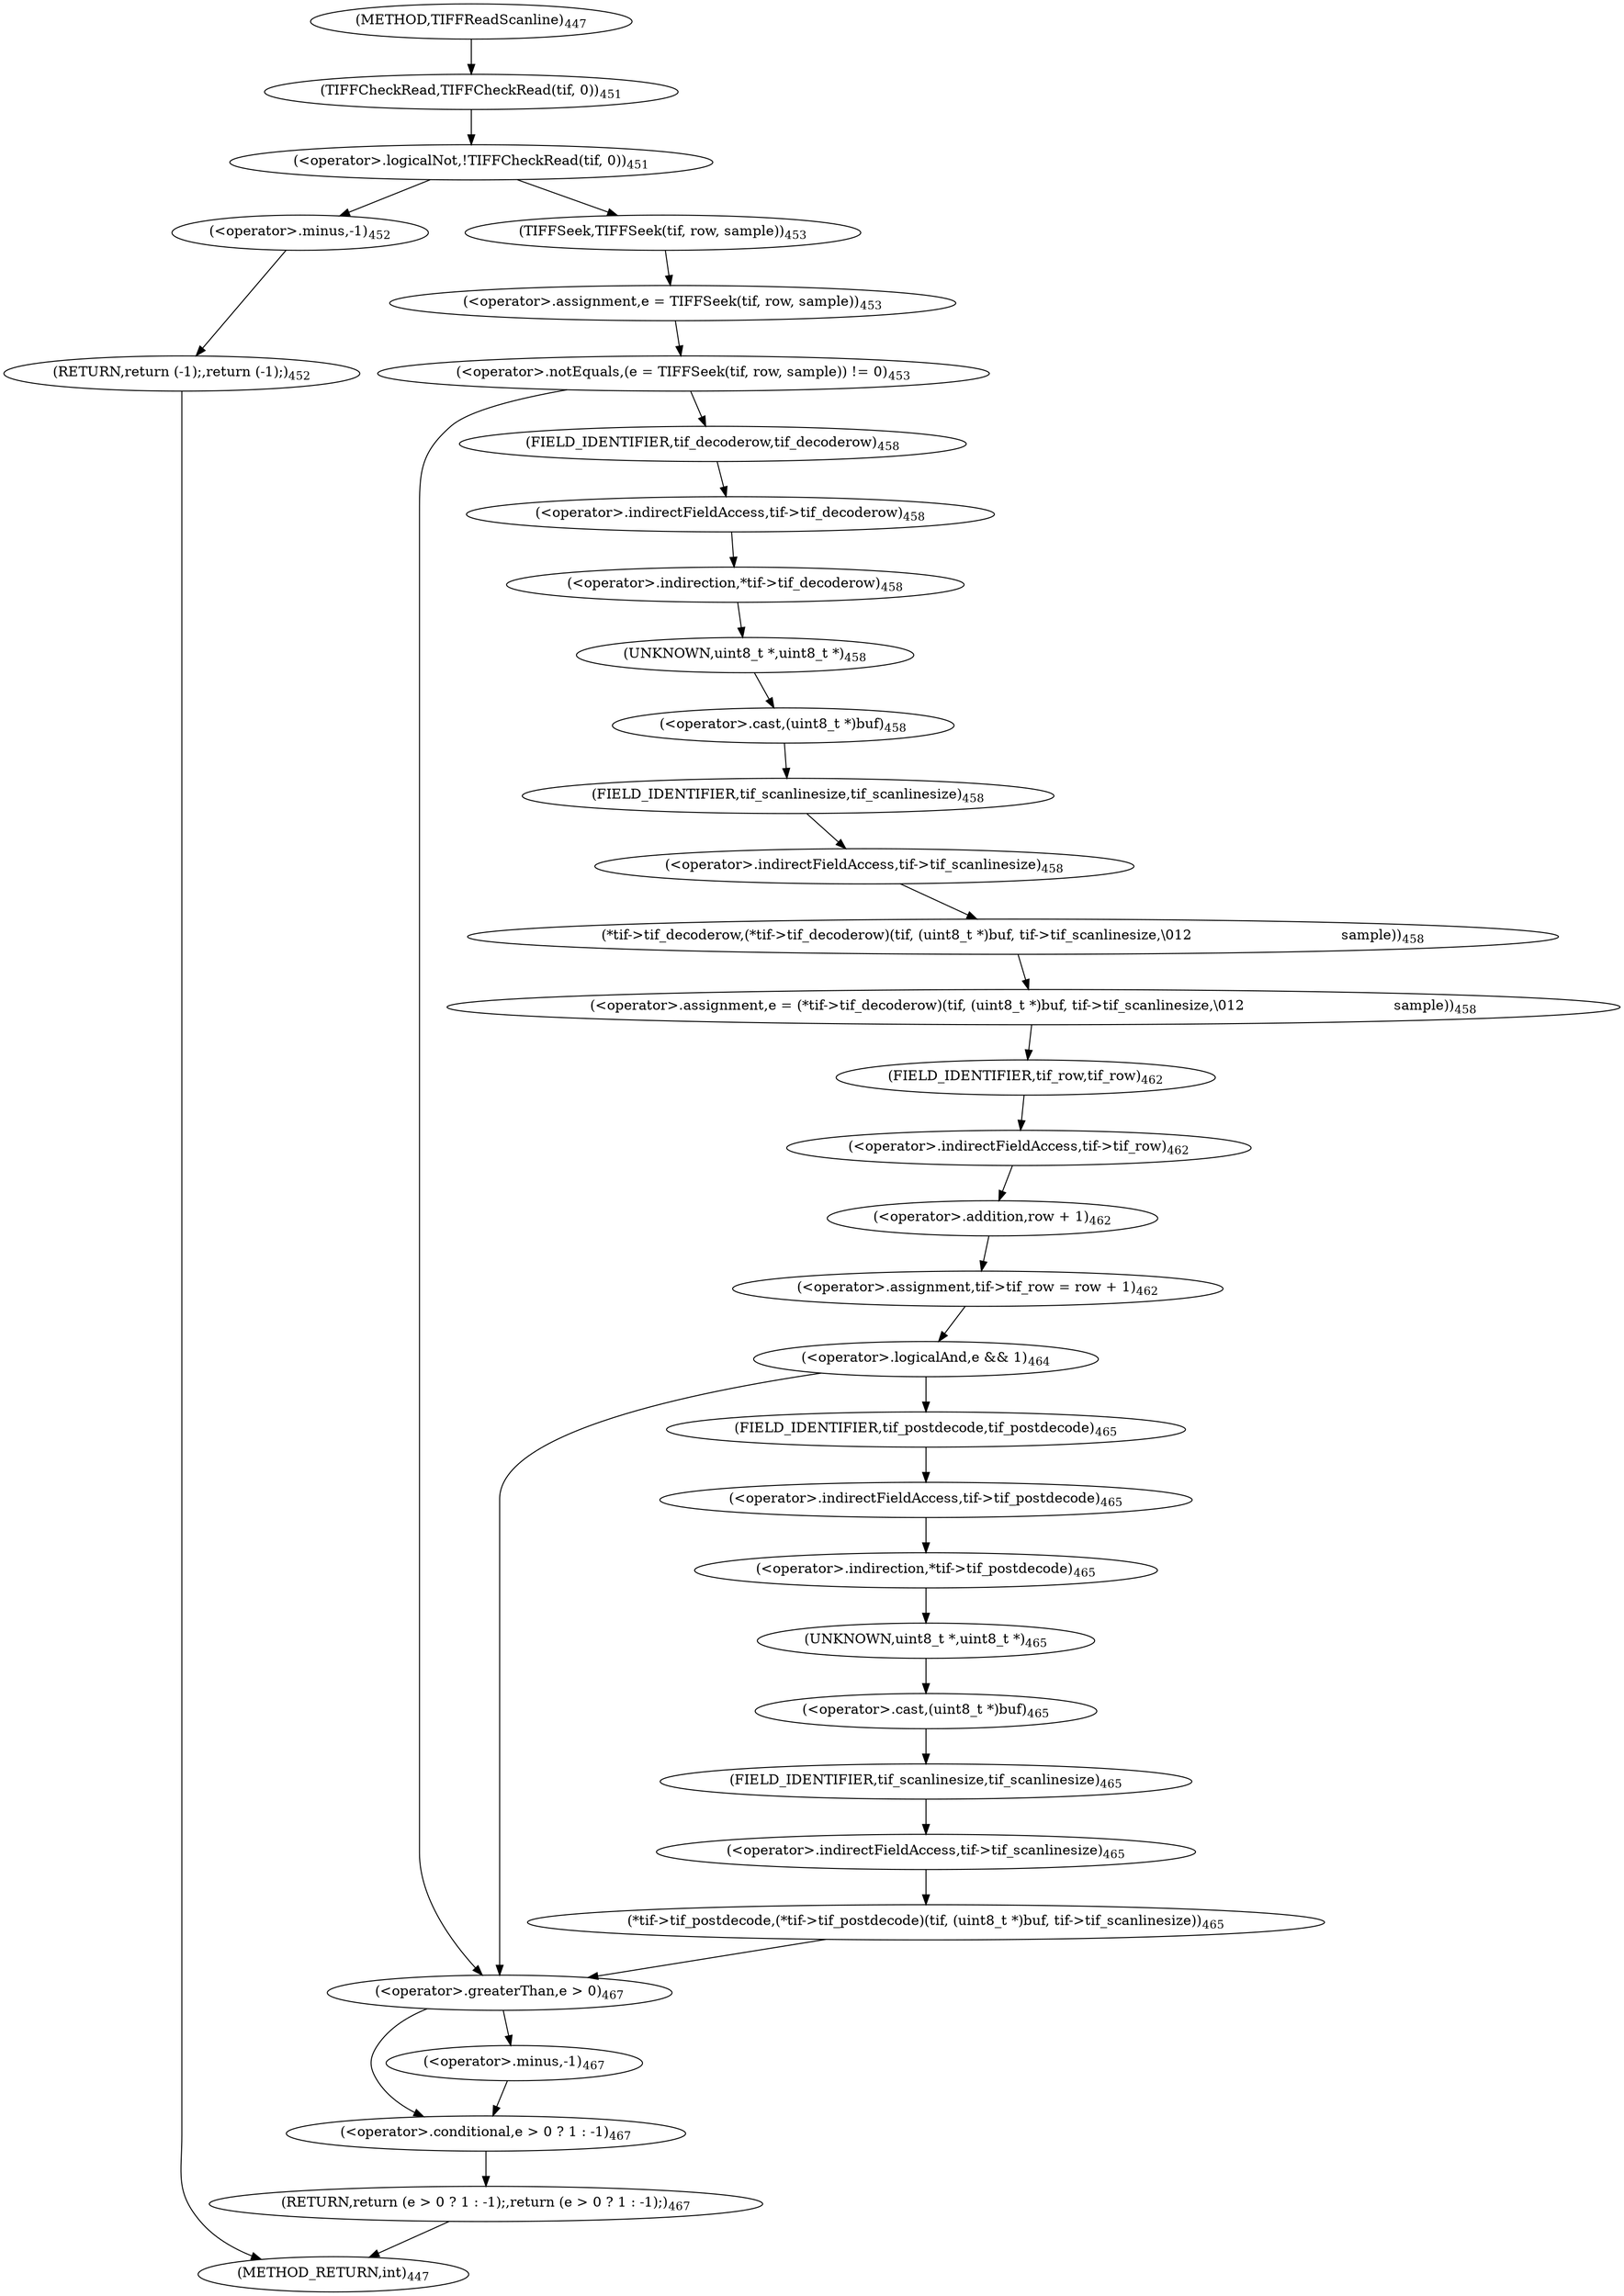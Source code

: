 digraph "TIFFReadScanline" {  
"74806" [label = <(RETURN,return (e &gt; 0 ? 1 : -1);,return (e &gt; 0 ? 1 : -1);)<SUB>467</SUB>> ]
"74749" [label = <(&lt;operator&gt;.logicalNot,!TIFFCheckRead(tif, 0))<SUB>451</SUB>> ]
"74758" [label = <(&lt;operator&gt;.notEquals,(e = TIFFSeek(tif, row, sample)) != 0)<SUB>453</SUB>> ]
"74807" [label = <(&lt;operator&gt;.conditional,e &gt; 0 ? 1 : -1)<SUB>467</SUB>> ]
"74750" [label = <(TIFFCheckRead,TIFFCheckRead(tif, 0))<SUB>451</SUB>> ]
"74754" [label = <(RETURN,return (-1);,return (-1);)<SUB>452</SUB>> ]
"74759" [label = <(&lt;operator&gt;.assignment,e = TIFFSeek(tif, row, sample))<SUB>453</SUB>> ]
"74767" [label = <(&lt;operator&gt;.assignment,e = (*tif-&gt;tif_decoderow)(tif, (uint8_t *)buf, tif-&gt;tif_scanlinesize,\012                                  sample))<SUB>458</SUB>> ]
"74782" [label = <(&lt;operator&gt;.assignment,tif-&gt;tif_row = row + 1)<SUB>462</SUB>> ]
"74808" [label = <(&lt;operator&gt;.greaterThan,e &gt; 0)<SUB>467</SUB>> ]
"74812" [label = <(&lt;operator&gt;.minus,-1)<SUB>467</SUB>> ]
"74755" [label = <(&lt;operator&gt;.minus,-1)<SUB>452</SUB>> ]
"74761" [label = <(TIFFSeek,TIFFSeek(tif, row, sample))<SUB>453</SUB>> ]
"74769" [label = <(*tif-&gt;tif_decoderow,(*tif-&gt;tif_decoderow)(tif, (uint8_t *)buf, tif-&gt;tif_scanlinesize,\012                                  sample))<SUB>458</SUB>> ]
"74783" [label = <(&lt;operator&gt;.indirectFieldAccess,tif-&gt;tif_row)<SUB>462</SUB>> ]
"74786" [label = <(&lt;operator&gt;.addition,row + 1)<SUB>462</SUB>> ]
"74790" [label = <(&lt;operator&gt;.logicalAnd,e &amp;&amp; 1)<SUB>464</SUB>> ]
"74770" [label = <(&lt;operator&gt;.indirection,*tif-&gt;tif_decoderow)<SUB>458</SUB>> ]
"74775" [label = <(&lt;operator&gt;.cast,(uint8_t *)buf)<SUB>458</SUB>> ]
"74778" [label = <(&lt;operator&gt;.indirectFieldAccess,tif-&gt;tif_scanlinesize)<SUB>458</SUB>> ]
"74785" [label = <(FIELD_IDENTIFIER,tif_row,tif_row)<SUB>462</SUB>> ]
"74794" [label = <(*tif-&gt;tif_postdecode,(*tif-&gt;tif_postdecode)(tif, (uint8_t *)buf, tif-&gt;tif_scanlinesize))<SUB>465</SUB>> ]
"74771" [label = <(&lt;operator&gt;.indirectFieldAccess,tif-&gt;tif_decoderow)<SUB>458</SUB>> ]
"74776" [label = <(UNKNOWN,uint8_t *,uint8_t *)<SUB>458</SUB>> ]
"74780" [label = <(FIELD_IDENTIFIER,tif_scanlinesize,tif_scanlinesize)<SUB>458</SUB>> ]
"74795" [label = <(&lt;operator&gt;.indirection,*tif-&gt;tif_postdecode)<SUB>465</SUB>> ]
"74800" [label = <(&lt;operator&gt;.cast,(uint8_t *)buf)<SUB>465</SUB>> ]
"74803" [label = <(&lt;operator&gt;.indirectFieldAccess,tif-&gt;tif_scanlinesize)<SUB>465</SUB>> ]
"74773" [label = <(FIELD_IDENTIFIER,tif_decoderow,tif_decoderow)<SUB>458</SUB>> ]
"74796" [label = <(&lt;operator&gt;.indirectFieldAccess,tif-&gt;tif_postdecode)<SUB>465</SUB>> ]
"74801" [label = <(UNKNOWN,uint8_t *,uint8_t *)<SUB>465</SUB>> ]
"74805" [label = <(FIELD_IDENTIFIER,tif_scanlinesize,tif_scanlinesize)<SUB>465</SUB>> ]
"74798" [label = <(FIELD_IDENTIFIER,tif_postdecode,tif_postdecode)<SUB>465</SUB>> ]
"74741" [label = <(METHOD,TIFFReadScanline)<SUB>447</SUB>> ]
"74814" [label = <(METHOD_RETURN,int)<SUB>447</SUB>> ]
  "74806" -> "74814" 
  "74749" -> "74755" 
  "74749" -> "74761" 
  "74758" -> "74773" 
  "74758" -> "74808" 
  "74807" -> "74806" 
  "74750" -> "74749" 
  "74754" -> "74814" 
  "74759" -> "74758" 
  "74767" -> "74785" 
  "74782" -> "74790" 
  "74808" -> "74807" 
  "74808" -> "74812" 
  "74812" -> "74807" 
  "74755" -> "74754" 
  "74761" -> "74759" 
  "74769" -> "74767" 
  "74783" -> "74786" 
  "74786" -> "74782" 
  "74790" -> "74798" 
  "74790" -> "74808" 
  "74770" -> "74776" 
  "74775" -> "74780" 
  "74778" -> "74769" 
  "74785" -> "74783" 
  "74794" -> "74808" 
  "74771" -> "74770" 
  "74776" -> "74775" 
  "74780" -> "74778" 
  "74795" -> "74801" 
  "74800" -> "74805" 
  "74803" -> "74794" 
  "74773" -> "74771" 
  "74796" -> "74795" 
  "74801" -> "74800" 
  "74805" -> "74803" 
  "74798" -> "74796" 
  "74741" -> "74750" 
}
